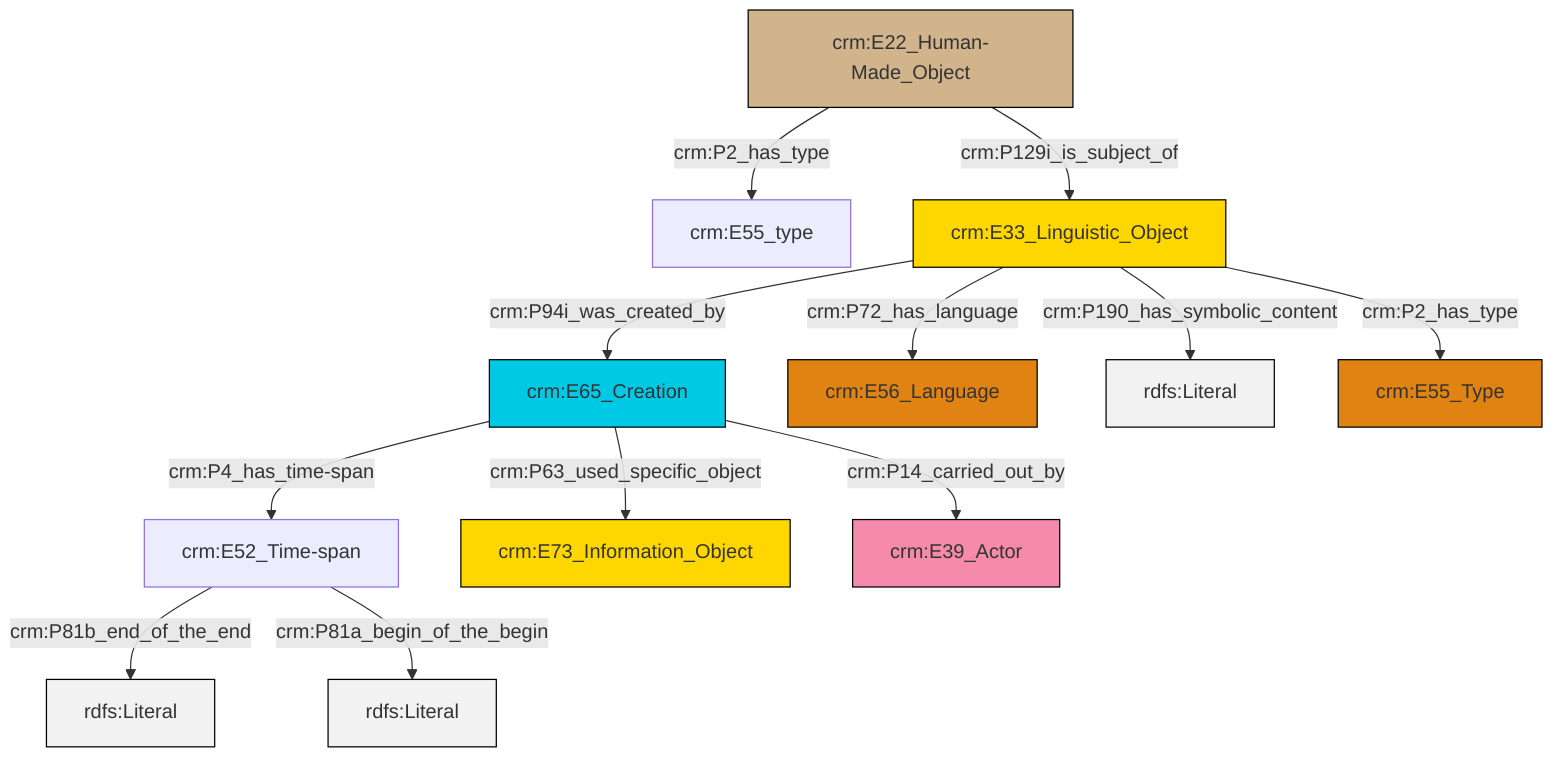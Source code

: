 graph TD
classDef Literal fill:#f2f2f2,stroke:#000000;
classDef CRM_Entity fill:#FFFFFF,stroke:#000000;
classDef Temporal_Entity fill:#00C9E6, stroke:#000000;
classDef Type fill:#E18312, stroke:#000000;
classDef Time-Span fill:#2C9C91, stroke:#000000;
classDef Appellation fill:#FFEB7F, stroke:#000000;
classDef Place fill:#008836, stroke:#000000;
classDef Persistent_Item fill:#B266B2, stroke:#000000;
classDef Conceptual_Object fill:#FFD700, stroke:#000000;
classDef Physical_Thing fill:#D2B48C, stroke:#000000;
classDef Actor fill:#f58aad, stroke:#000000;
classDef PC_Classes fill:#4ce600, stroke:#000000;
classDef Multi fill:#cccccc,stroke:#000000;

0["crm:E65_Creation"]:::Temporal_Entity -->|crm:P4_has_time-span| 1["crm:E52_Time-span"]:::Default
0["crm:E65_Creation"]:::Temporal_Entity -->|crm:P63_used_specific_object| 2["crm:E73_Information_Object"]:::Conceptual_Object
3["crm:E22_Human-Made_Object"]:::Physical_Thing -->|crm:P2_has_type| 4["crm:E55_type"]:::Default
1["crm:E52_Time-span"]:::Default -->|crm:P81b_end_of_the_end| 8[rdfs:Literal]:::Literal
13["crm:E33_Linguistic_Object"]:::Conceptual_Object -->|crm:P190_has_symbolic_content| 14[rdfs:Literal]:::Literal
13["crm:E33_Linguistic_Object"]:::Conceptual_Object -->|crm:P2_has_type| 15["crm:E55_Type"]:::Type
13["crm:E33_Linguistic_Object"]:::Conceptual_Object -->|crm:P94i_was_created_by| 0["crm:E65_Creation"]:::Temporal_Entity
13["crm:E33_Linguistic_Object"]:::Conceptual_Object -->|crm:P72_has_language| 6["crm:E56_Language"]:::Type
0["crm:E65_Creation"]:::Temporal_Entity -->|crm:P14_carried_out_by| 9["crm:E39_Actor"]:::Actor
1["crm:E52_Time-span"]:::Default -->|crm:P81a_begin_of_the_begin| 18[rdfs:Literal]:::Literal
3["crm:E22_Human-Made_Object"]:::Physical_Thing -->|crm:P129i_is_subject_of| 13["crm:E33_Linguistic_Object"]:::Conceptual_Object
